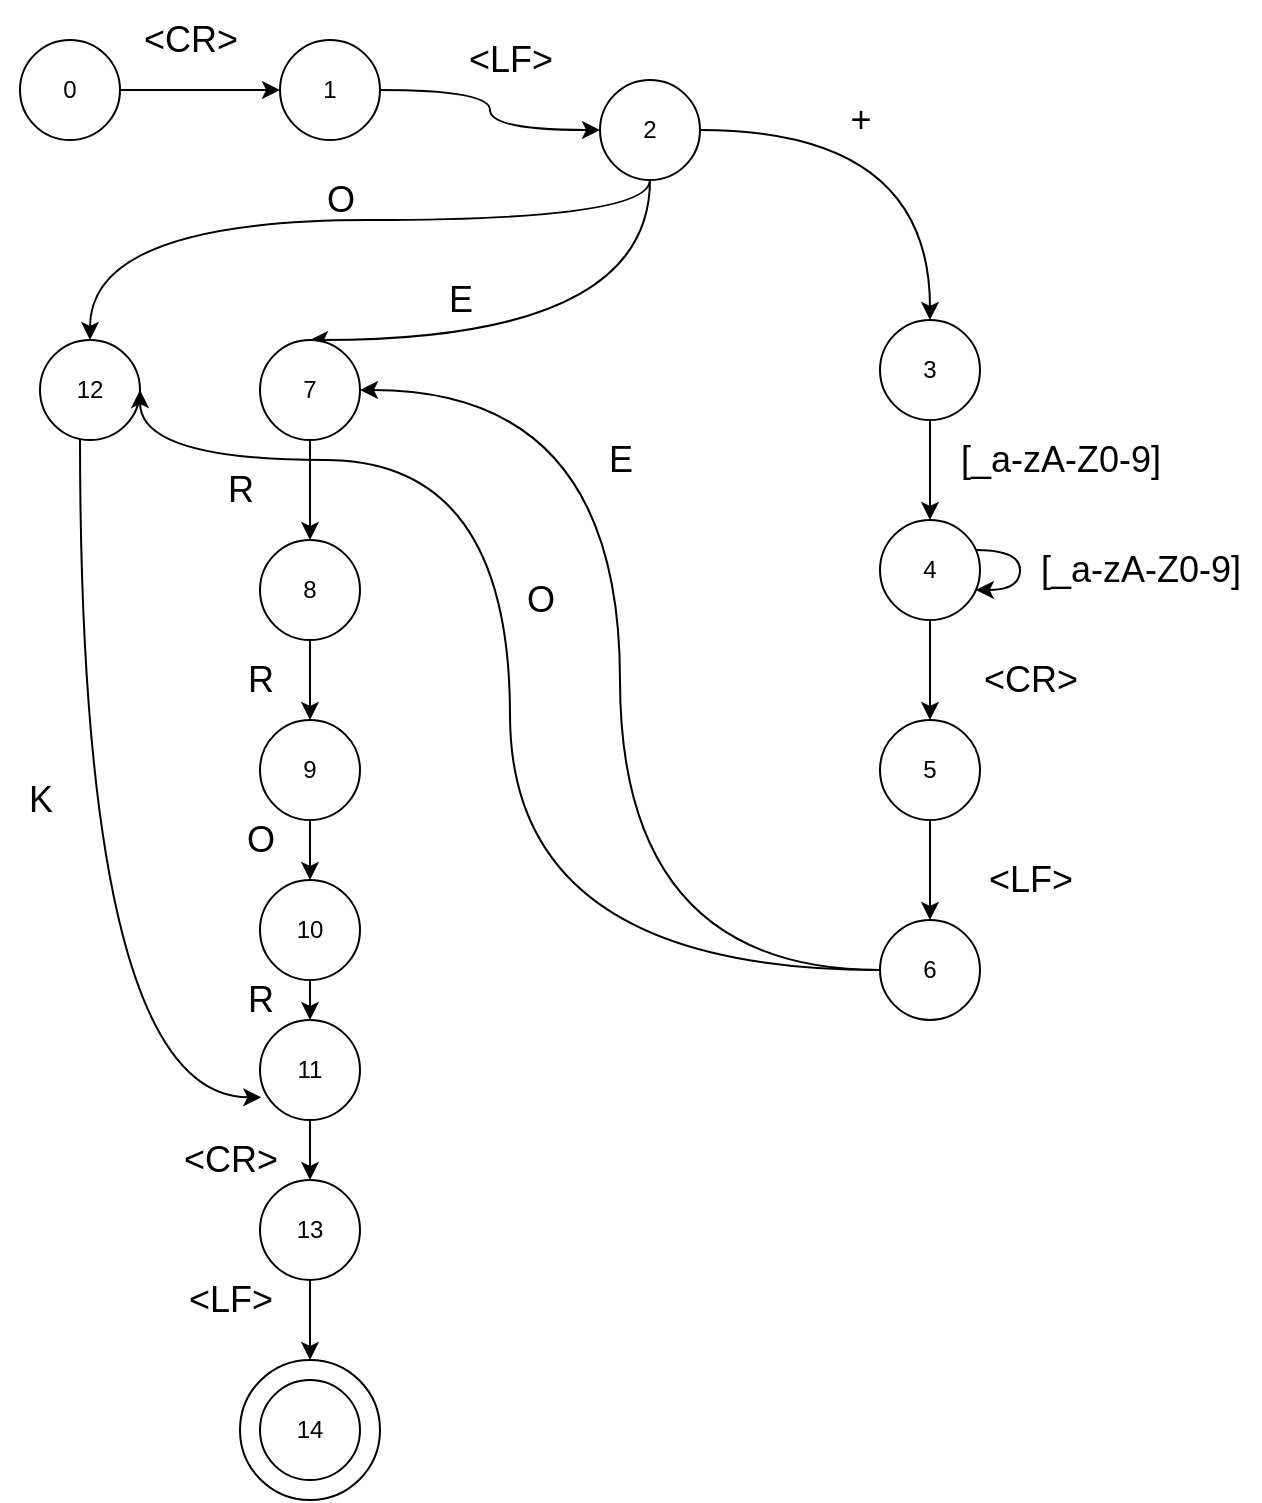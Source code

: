 <mxfile version="20.4.1" type="github">
  <diagram id="Ia3F5vTRLZpVt-muLBSL" name="Page-1">
    <mxGraphModel dx="1422" dy="804" grid="1" gridSize="10" guides="1" tooltips="1" connect="1" arrows="1" fold="1" page="1" pageScale="1" pageWidth="850" pageHeight="1100" math="0" shadow="0">
      <root>
        <mxCell id="0" />
        <mxCell id="1" parent="0" />
        <mxCell id="HWPHDzoE_fYsGa_TJ66Y-8" value="0" style="ellipse;whiteSpace=wrap;html=1;aspect=fixed;" parent="1" vertex="1">
          <mxGeometry x="100" y="40" width="50" height="50" as="geometry" />
        </mxCell>
        <mxCell id="gtfGWuYc3_UtfgW0UjGu-23" value="" style="edgeStyle=orthogonalEdgeStyle;curved=1;rounded=0;orthogonalLoop=1;jettySize=auto;html=1;fontSize=18;" parent="1" source="HWPHDzoE_fYsGa_TJ66Y-11" target="HWPHDzoE_fYsGa_TJ66Y-12" edge="1">
          <mxGeometry relative="1" as="geometry" />
        </mxCell>
        <mxCell id="HWPHDzoE_fYsGa_TJ66Y-11" value="1" style="ellipse;whiteSpace=wrap;html=1;aspect=fixed;" parent="1" vertex="1">
          <mxGeometry x="230" y="40" width="50" height="50" as="geometry" />
        </mxCell>
        <mxCell id="gtfGWuYc3_UtfgW0UjGu-1" style="edgeStyle=orthogonalEdgeStyle;curved=1;rounded=0;orthogonalLoop=1;jettySize=auto;html=1;exitX=1;exitY=0.5;exitDx=0;exitDy=0;entryX=0.5;entryY=0;entryDx=0;entryDy=0;" parent="1" source="HWPHDzoE_fYsGa_TJ66Y-12" target="HWPHDzoE_fYsGa_TJ66Y-15" edge="1">
          <mxGeometry relative="1" as="geometry" />
        </mxCell>
        <mxCell id="gtfGWuYc3_UtfgW0UjGu-18" value="" style="edgeStyle=orthogonalEdgeStyle;curved=1;rounded=0;orthogonalLoop=1;jettySize=auto;html=1;fontSize=18;exitX=0.5;exitY=1;exitDx=0;exitDy=0;" parent="1" source="HWPHDzoE_fYsGa_TJ66Y-12" target="HWPHDzoE_fYsGa_TJ66Y-13" edge="1">
          <mxGeometry relative="1" as="geometry">
            <mxPoint x="415" y="190" as="targetPoint" />
            <Array as="points">
              <mxPoint x="415" y="130" />
              <mxPoint x="135" y="130" />
            </Array>
          </mxGeometry>
        </mxCell>
        <mxCell id="gtfGWuYc3_UtfgW0UjGu-20" value="" style="edgeStyle=orthogonalEdgeStyle;curved=1;rounded=0;orthogonalLoop=1;jettySize=auto;html=1;fontSize=18;entryX=0.5;entryY=0;entryDx=0;entryDy=0;" parent="1" source="HWPHDzoE_fYsGa_TJ66Y-12" target="HWPHDzoE_fYsGa_TJ66Y-14" edge="1">
          <mxGeometry relative="1" as="geometry">
            <mxPoint x="310" y="85" as="targetPoint" />
            <Array as="points">
              <mxPoint x="415" y="190" />
            </Array>
          </mxGeometry>
        </mxCell>
        <mxCell id="HWPHDzoE_fYsGa_TJ66Y-12" value="2" style="ellipse;whiteSpace=wrap;html=1;aspect=fixed;" parent="1" vertex="1">
          <mxGeometry x="390" y="60" width="50" height="50" as="geometry" />
        </mxCell>
        <mxCell id="gtfGWuYc3_UtfgW0UjGu-49" value="" style="edgeStyle=orthogonalEdgeStyle;curved=1;rounded=0;orthogonalLoop=1;jettySize=auto;html=1;fontSize=18;entryX=0.013;entryY=0.773;entryDx=0;entryDy=0;entryPerimeter=0;" parent="1" source="HWPHDzoE_fYsGa_TJ66Y-13" target="gtfGWuYc3_UtfgW0UjGu-35" edge="1">
          <mxGeometry relative="1" as="geometry">
            <mxPoint x="135" y="320" as="targetPoint" />
            <Array as="points">
              <mxPoint x="130" y="569" />
            </Array>
          </mxGeometry>
        </mxCell>
        <mxCell id="HWPHDzoE_fYsGa_TJ66Y-13" value="12" style="ellipse;whiteSpace=wrap;html=1;aspect=fixed;" parent="1" vertex="1">
          <mxGeometry x="110" y="190" width="50" height="50" as="geometry" />
        </mxCell>
        <mxCell id="HWPHDzoE_fYsGa_TJ66Y-14" value="7" style="ellipse;whiteSpace=wrap;html=1;aspect=fixed;" parent="1" vertex="1">
          <mxGeometry x="220" y="190" width="50" height="50" as="geometry" />
        </mxCell>
        <mxCell id="HWPHDzoE_fYsGa_TJ66Y-15" value="3" style="ellipse;whiteSpace=wrap;html=1;aspect=fixed;" parent="1" vertex="1">
          <mxGeometry x="530" y="180" width="50" height="50" as="geometry" />
        </mxCell>
        <mxCell id="gtfGWuYc3_UtfgW0UjGu-8" value="" style="edgeStyle=orthogonalEdgeStyle;curved=1;rounded=0;orthogonalLoop=1;jettySize=auto;html=1;fontSize=18;" parent="1" source="HWPHDzoE_fYsGa_TJ66Y-16" target="HWPHDzoE_fYsGa_TJ66Y-16" edge="1">
          <mxGeometry relative="1" as="geometry" />
        </mxCell>
        <mxCell id="HWPHDzoE_fYsGa_TJ66Y-16" value="4" style="ellipse;whiteSpace=wrap;html=1;aspect=fixed;" parent="1" vertex="1">
          <mxGeometry x="530" y="280" width="50" height="50" as="geometry" />
        </mxCell>
        <mxCell id="HWPHDzoE_fYsGa_TJ66Y-17" value="5" style="ellipse;whiteSpace=wrap;html=1;aspect=fixed;" parent="1" vertex="1">
          <mxGeometry x="530" y="380" width="50" height="50" as="geometry" />
        </mxCell>
        <mxCell id="gtfGWuYc3_UtfgW0UjGu-13" value="" style="edgeStyle=orthogonalEdgeStyle;curved=1;rounded=0;orthogonalLoop=1;jettySize=auto;html=1;fontSize=18;entryX=1;entryY=0.5;entryDx=0;entryDy=0;exitX=0;exitY=0.5;exitDx=0;exitDy=0;" parent="1" source="HWPHDzoE_fYsGa_TJ66Y-18" target="HWPHDzoE_fYsGa_TJ66Y-14" edge="1">
          <mxGeometry relative="1" as="geometry">
            <mxPoint x="510" y="460" as="sourcePoint" />
          </mxGeometry>
        </mxCell>
        <mxCell id="gtfGWuYc3_UtfgW0UjGu-16" value="" style="edgeStyle=orthogonalEdgeStyle;curved=1;rounded=0;orthogonalLoop=1;jettySize=auto;html=1;fontSize=18;entryX=1;entryY=0.5;entryDx=0;entryDy=0;" parent="1" source="HWPHDzoE_fYsGa_TJ66Y-18" target="HWPHDzoE_fYsGa_TJ66Y-13" edge="1">
          <mxGeometry relative="1" as="geometry">
            <mxPoint x="450" y="505" as="targetPoint" />
            <Array as="points">
              <mxPoint x="345" y="505" />
              <mxPoint x="345" y="250" />
              <mxPoint x="160" y="250" />
            </Array>
          </mxGeometry>
        </mxCell>
        <mxCell id="HWPHDzoE_fYsGa_TJ66Y-18" value="6" style="ellipse;whiteSpace=wrap;html=1;aspect=fixed;" parent="1" vertex="1">
          <mxGeometry x="530" y="480" width="50" height="50" as="geometry" />
        </mxCell>
        <mxCell id="gtfGWuYc3_UtfgW0UjGu-30" value="" style="edgeStyle=orthogonalEdgeStyle;curved=1;rounded=0;orthogonalLoop=1;jettySize=auto;html=1;fontSize=18;" parent="1" source="HWPHDzoE_fYsGa_TJ66Y-22" target="gtfGWuYc3_UtfgW0UjGu-29" edge="1">
          <mxGeometry relative="1" as="geometry" />
        </mxCell>
        <mxCell id="HWPHDzoE_fYsGa_TJ66Y-22" value="8" style="ellipse;whiteSpace=wrap;html=1;aspect=fixed;" parent="1" vertex="1">
          <mxGeometry x="220" y="290" width="50" height="50" as="geometry" />
        </mxCell>
        <mxCell id="HWPHDzoE_fYsGa_TJ66Y-23" value="" style="endArrow=classic;html=1;rounded=0;exitX=0.5;exitY=1;exitDx=0;exitDy=0;entryX=0.5;entryY=0;entryDx=0;entryDy=0;" parent="1" source="HWPHDzoE_fYsGa_TJ66Y-17" target="HWPHDzoE_fYsGa_TJ66Y-18" edge="1">
          <mxGeometry width="50" height="50" relative="1" as="geometry">
            <mxPoint x="350" y="470" as="sourcePoint" />
            <mxPoint x="400" y="420" as="targetPoint" />
          </mxGeometry>
        </mxCell>
        <mxCell id="HWPHDzoE_fYsGa_TJ66Y-24" value="" style="endArrow=classic;html=1;rounded=0;entryX=0;entryY=0.5;entryDx=0;entryDy=0;exitX=1;exitY=0.5;exitDx=0;exitDy=0;" parent="1" source="HWPHDzoE_fYsGa_TJ66Y-8" target="HWPHDzoE_fYsGa_TJ66Y-11" edge="1">
          <mxGeometry width="50" height="50" relative="1" as="geometry">
            <mxPoint x="160" y="100" as="sourcePoint" />
            <mxPoint x="210" y="50" as="targetPoint" />
          </mxGeometry>
        </mxCell>
        <mxCell id="HWPHDzoE_fYsGa_TJ66Y-30" value="" style="endArrow=classic;html=1;rounded=0;entryX=0.5;entryY=0;entryDx=0;entryDy=0;exitX=0.5;exitY=1;exitDx=0;exitDy=0;" parent="1" source="HWPHDzoE_fYsGa_TJ66Y-14" target="HWPHDzoE_fYsGa_TJ66Y-22" edge="1">
          <mxGeometry width="50" height="50" relative="1" as="geometry">
            <mxPoint x="220" y="155" as="sourcePoint" />
            <mxPoint x="280" y="155" as="targetPoint" />
          </mxGeometry>
        </mxCell>
        <mxCell id="HWPHDzoE_fYsGa_TJ66Y-31" value="" style="endArrow=classic;html=1;rounded=0;entryX=0.5;entryY=0;entryDx=0;entryDy=0;exitX=0.5;exitY=1;exitDx=0;exitDy=0;" parent="1" source="HWPHDzoE_fYsGa_TJ66Y-15" target="HWPHDzoE_fYsGa_TJ66Y-16" edge="1">
          <mxGeometry width="50" height="50" relative="1" as="geometry">
            <mxPoint x="230" y="165" as="sourcePoint" />
            <mxPoint x="290" y="165" as="targetPoint" />
          </mxGeometry>
        </mxCell>
        <mxCell id="HWPHDzoE_fYsGa_TJ66Y-32" value="" style="endArrow=classic;html=1;rounded=0;exitX=0.5;exitY=1;exitDx=0;exitDy=0;" parent="1" source="HWPHDzoE_fYsGa_TJ66Y-16" target="HWPHDzoE_fYsGa_TJ66Y-17" edge="1">
          <mxGeometry width="50" height="50" relative="1" as="geometry">
            <mxPoint x="240" y="175" as="sourcePoint" />
            <mxPoint x="300" y="175" as="targetPoint" />
          </mxGeometry>
        </mxCell>
        <mxCell id="gtfGWuYc3_UtfgW0UjGu-2" value="&lt;font style=&quot;font-size: 18px;&quot;&gt;+&lt;/font&gt;" style="text;html=1;align=center;verticalAlign=middle;resizable=0;points=[];autosize=1;strokeColor=none;fillColor=none;" parent="1" vertex="1">
          <mxGeometry x="505" y="60" width="30" height="40" as="geometry" />
        </mxCell>
        <mxCell id="gtfGWuYc3_UtfgW0UjGu-3" value="[_a-zA-Z0-9]" style="text;html=1;align=center;verticalAlign=middle;resizable=0;points=[];autosize=1;strokeColor=none;fillColor=none;fontSize=18;" parent="1" vertex="1">
          <mxGeometry x="560" y="230" width="120" height="40" as="geometry" />
        </mxCell>
        <mxCell id="gtfGWuYc3_UtfgW0UjGu-9" value="[_a-zA-Z0-9]" style="text;html=1;align=center;verticalAlign=middle;resizable=0;points=[];autosize=1;strokeColor=none;fillColor=none;fontSize=18;" parent="1" vertex="1">
          <mxGeometry x="600" y="285" width="120" height="40" as="geometry" />
        </mxCell>
        <mxCell id="gtfGWuYc3_UtfgW0UjGu-10" value="&amp;lt;CR&amp;gt;" style="text;html=1;align=center;verticalAlign=middle;resizable=0;points=[];autosize=1;strokeColor=none;fillColor=none;fontSize=18;" parent="1" vertex="1">
          <mxGeometry x="570" y="340" width="70" height="40" as="geometry" />
        </mxCell>
        <mxCell id="gtfGWuYc3_UtfgW0UjGu-11" value="&amp;lt;LF&amp;gt;" style="text;html=1;align=center;verticalAlign=middle;resizable=0;points=[];autosize=1;strokeColor=none;fillColor=none;fontSize=18;" parent="1" vertex="1">
          <mxGeometry x="570" y="440" width="70" height="40" as="geometry" />
        </mxCell>
        <mxCell id="gtfGWuYc3_UtfgW0UjGu-24" value="E" style="text;html=1;align=center;verticalAlign=middle;resizable=0;points=[];autosize=1;strokeColor=none;fillColor=none;fontSize=18;" parent="1" vertex="1">
          <mxGeometry x="300" y="150" width="40" height="40" as="geometry" />
        </mxCell>
        <mxCell id="gtfGWuYc3_UtfgW0UjGu-25" value="E" style="text;html=1;align=center;verticalAlign=middle;resizable=0;points=[];autosize=1;strokeColor=none;fillColor=none;fontSize=18;" parent="1" vertex="1">
          <mxGeometry x="380" y="230" width="40" height="40" as="geometry" />
        </mxCell>
        <mxCell id="gtfGWuYc3_UtfgW0UjGu-26" value="O" style="text;html=1;align=center;verticalAlign=middle;resizable=0;points=[];autosize=1;strokeColor=none;fillColor=none;fontSize=18;" parent="1" vertex="1">
          <mxGeometry x="340" y="300" width="40" height="40" as="geometry" />
        </mxCell>
        <mxCell id="gtfGWuYc3_UtfgW0UjGu-27" value="O" style="text;html=1;align=center;verticalAlign=middle;resizable=0;points=[];autosize=1;strokeColor=none;fillColor=none;fontSize=18;" parent="1" vertex="1">
          <mxGeometry x="240" y="100" width="40" height="40" as="geometry" />
        </mxCell>
        <mxCell id="gtfGWuYc3_UtfgW0UjGu-28" value="R" style="text;html=1;align=center;verticalAlign=middle;resizable=0;points=[];autosize=1;strokeColor=none;fillColor=none;fontSize=18;" parent="1" vertex="1">
          <mxGeometry x="190" y="245" width="40" height="40" as="geometry" />
        </mxCell>
        <mxCell id="gtfGWuYc3_UtfgW0UjGu-33" value="" style="edgeStyle=orthogonalEdgeStyle;curved=1;rounded=0;orthogonalLoop=1;jettySize=auto;html=1;fontSize=18;" parent="1" source="gtfGWuYc3_UtfgW0UjGu-29" target="gtfGWuYc3_UtfgW0UjGu-32" edge="1">
          <mxGeometry relative="1" as="geometry" />
        </mxCell>
        <mxCell id="gtfGWuYc3_UtfgW0UjGu-29" value="9" style="ellipse;whiteSpace=wrap;html=1;aspect=fixed;" parent="1" vertex="1">
          <mxGeometry x="220" y="380" width="50" height="50" as="geometry" />
        </mxCell>
        <mxCell id="gtfGWuYc3_UtfgW0UjGu-31" value="R" style="text;html=1;align=center;verticalAlign=middle;resizable=0;points=[];autosize=1;strokeColor=none;fillColor=none;fontSize=18;" parent="1" vertex="1">
          <mxGeometry x="200" y="340" width="40" height="40" as="geometry" />
        </mxCell>
        <mxCell id="gtfGWuYc3_UtfgW0UjGu-36" value="" style="edgeStyle=orthogonalEdgeStyle;curved=1;rounded=0;orthogonalLoop=1;jettySize=auto;html=1;fontSize=18;" parent="1" source="gtfGWuYc3_UtfgW0UjGu-32" target="gtfGWuYc3_UtfgW0UjGu-35" edge="1">
          <mxGeometry relative="1" as="geometry" />
        </mxCell>
        <mxCell id="gtfGWuYc3_UtfgW0UjGu-32" value="10" style="ellipse;whiteSpace=wrap;html=1;aspect=fixed;" parent="1" vertex="1">
          <mxGeometry x="220" y="460" width="50" height="50" as="geometry" />
        </mxCell>
        <mxCell id="gtfGWuYc3_UtfgW0UjGu-34" value="O" style="text;html=1;align=center;verticalAlign=middle;resizable=0;points=[];autosize=1;strokeColor=none;fillColor=none;fontSize=18;" parent="1" vertex="1">
          <mxGeometry x="200" y="420" width="40" height="40" as="geometry" />
        </mxCell>
        <mxCell id="gtfGWuYc3_UtfgW0UjGu-40" value="" style="edgeStyle=orthogonalEdgeStyle;curved=1;rounded=0;orthogonalLoop=1;jettySize=auto;html=1;fontSize=18;" parent="1" source="gtfGWuYc3_UtfgW0UjGu-35" edge="1">
          <mxGeometry relative="1" as="geometry">
            <mxPoint x="245" y="610" as="targetPoint" />
          </mxGeometry>
        </mxCell>
        <mxCell id="gtfGWuYc3_UtfgW0UjGu-35" value="11" style="ellipse;whiteSpace=wrap;html=1;aspect=fixed;" parent="1" vertex="1">
          <mxGeometry x="220" y="530" width="50" height="50" as="geometry" />
        </mxCell>
        <mxCell id="gtfGWuYc3_UtfgW0UjGu-37" value="R" style="text;html=1;align=center;verticalAlign=middle;resizable=0;points=[];autosize=1;strokeColor=none;fillColor=none;fontSize=18;" parent="1" vertex="1">
          <mxGeometry x="200" y="500" width="40" height="40" as="geometry" />
        </mxCell>
        <mxCell id="gtfGWuYc3_UtfgW0UjGu-38" value="K" style="text;html=1;align=center;verticalAlign=middle;resizable=0;points=[];autosize=1;strokeColor=none;fillColor=none;fontSize=18;" parent="1" vertex="1">
          <mxGeometry x="90" y="400" width="40" height="40" as="geometry" />
        </mxCell>
        <mxCell id="gtfGWuYc3_UtfgW0UjGu-41" value="13" style="ellipse;whiteSpace=wrap;html=1;aspect=fixed;" parent="1" vertex="1">
          <mxGeometry x="220" y="610" width="50" height="50" as="geometry" />
        </mxCell>
        <mxCell id="gtfGWuYc3_UtfgW0UjGu-42" value="6" style="ellipse;whiteSpace=wrap;html=1;aspect=fixed;" parent="1" vertex="1">
          <mxGeometry x="210" y="700" width="70" height="70" as="geometry" />
        </mxCell>
        <mxCell id="gtfGWuYc3_UtfgW0UjGu-43" value="" style="endArrow=classic;html=1;rounded=0;exitX=0.5;exitY=1;exitDx=0;exitDy=0;entryX=0.5;entryY=0;entryDx=0;entryDy=0;" parent="1" source="gtfGWuYc3_UtfgW0UjGu-41" target="gtfGWuYc3_UtfgW0UjGu-42" edge="1">
          <mxGeometry width="50" height="50" relative="1" as="geometry">
            <mxPoint x="40" y="800" as="sourcePoint" />
            <mxPoint x="90" y="750" as="targetPoint" />
          </mxGeometry>
        </mxCell>
        <mxCell id="gtfGWuYc3_UtfgW0UjGu-45" value="&amp;lt;CR&amp;gt;" style="text;html=1;align=center;verticalAlign=middle;resizable=0;points=[];autosize=1;strokeColor=none;fillColor=none;fontSize=18;" parent="1" vertex="1">
          <mxGeometry x="170" y="580" width="70" height="40" as="geometry" />
        </mxCell>
        <mxCell id="gtfGWuYc3_UtfgW0UjGu-46" value="&amp;lt;LF&amp;gt;" style="text;html=1;align=center;verticalAlign=middle;resizable=0;points=[];autosize=1;strokeColor=none;fillColor=none;fontSize=18;" parent="1" vertex="1">
          <mxGeometry x="170" y="650" width="70" height="40" as="geometry" />
        </mxCell>
        <mxCell id="gtfGWuYc3_UtfgW0UjGu-51" value="14" style="ellipse;whiteSpace=wrap;html=1;aspect=fixed;" parent="1" vertex="1">
          <mxGeometry x="220" y="710" width="50" height="50" as="geometry" />
        </mxCell>
        <mxCell id="yls2ktVKsyxJQDVkuYz--1" value="&amp;lt;CR&amp;gt;" style="text;html=1;align=center;verticalAlign=middle;resizable=0;points=[];autosize=1;strokeColor=none;fillColor=none;fontSize=18;" vertex="1" parent="1">
          <mxGeometry x="150" y="20" width="70" height="40" as="geometry" />
        </mxCell>
        <mxCell id="yls2ktVKsyxJQDVkuYz--2" value="&amp;lt;LF&amp;gt;" style="text;html=1;align=center;verticalAlign=middle;resizable=0;points=[];autosize=1;strokeColor=none;fillColor=none;fontSize=18;" vertex="1" parent="1">
          <mxGeometry x="310" y="30" width="70" height="40" as="geometry" />
        </mxCell>
      </root>
    </mxGraphModel>
  </diagram>
</mxfile>
